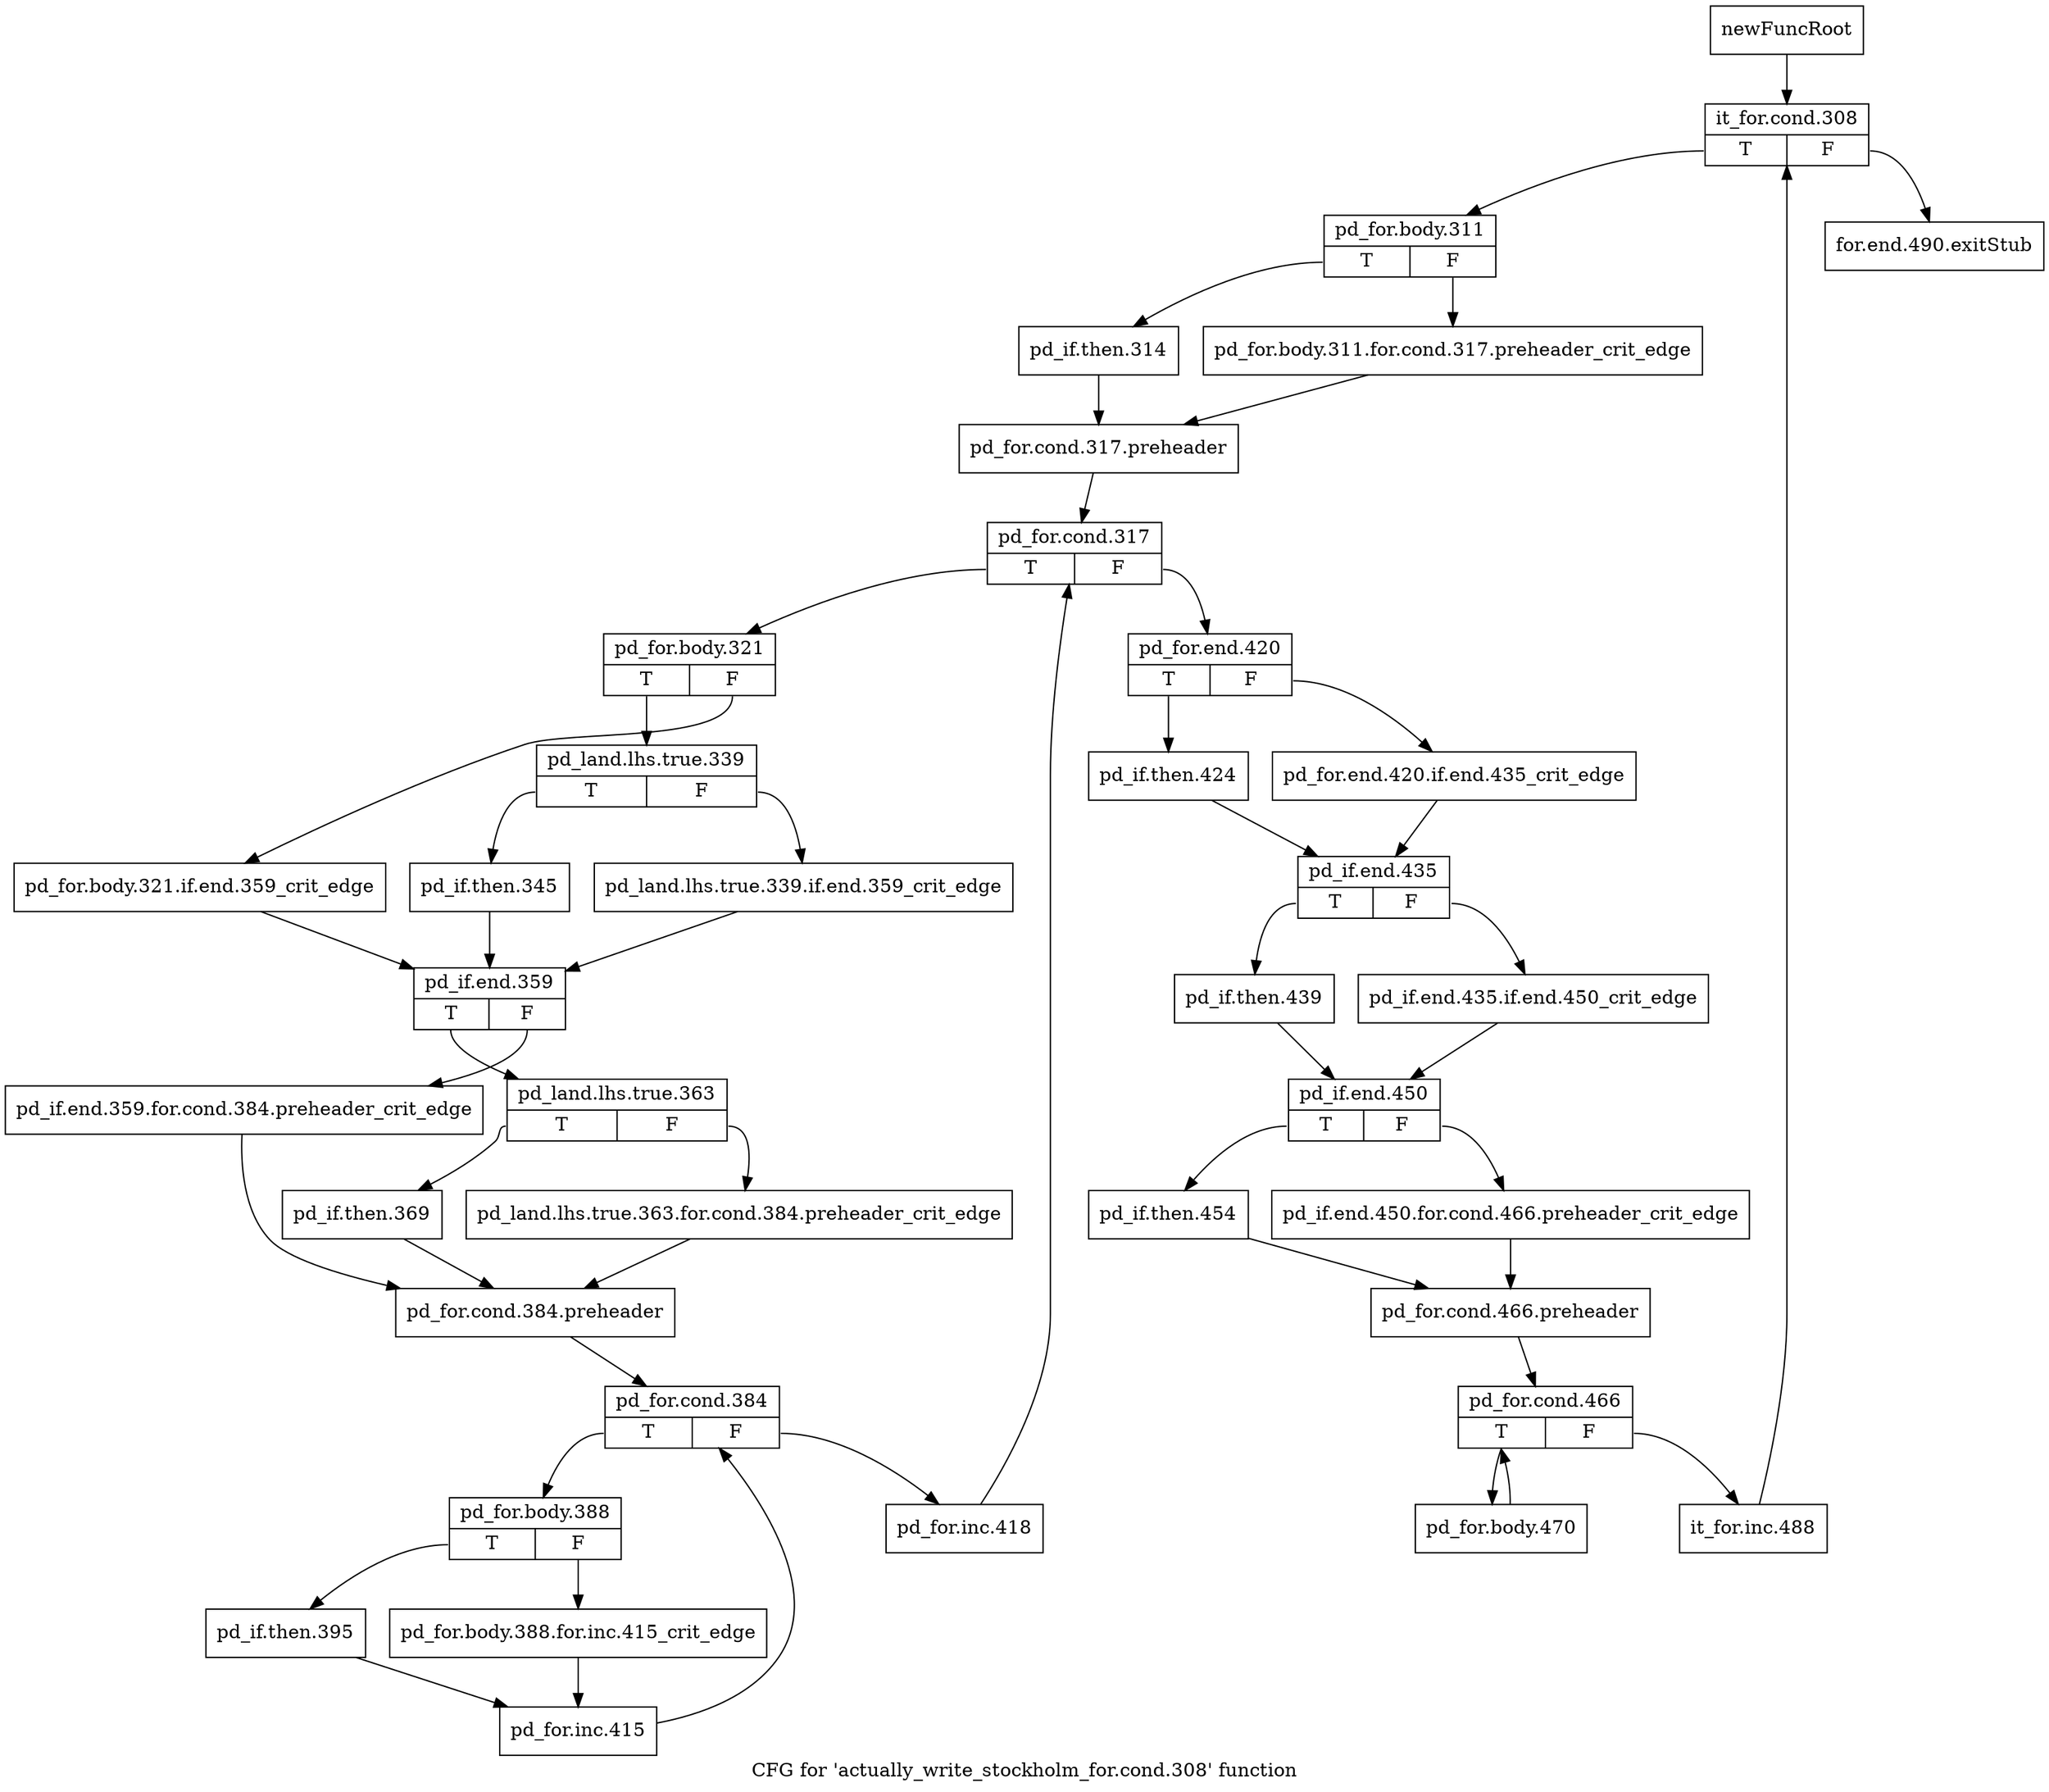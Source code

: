 digraph "CFG for 'actually_write_stockholm_for.cond.308' function" {
	label="CFG for 'actually_write_stockholm_for.cond.308' function";

	Node0x34cb0f0 [shape=record,label="{newFuncRoot}"];
	Node0x34cb0f0 -> Node0x34cb190;
	Node0x34cb140 [shape=record,label="{for.end.490.exitStub}"];
	Node0x34cb190 [shape=record,label="{it_for.cond.308|{<s0>T|<s1>F}}"];
	Node0x34cb190:s0 -> Node0x34cb1e0;
	Node0x34cb190:s1 -> Node0x34cb140;
	Node0x34cb1e0 [shape=record,label="{pd_for.body.311|{<s0>T|<s1>F}}"];
	Node0x34cb1e0:s0 -> Node0x34cb280;
	Node0x34cb1e0:s1 -> Node0x34cb230;
	Node0x34cb230 [shape=record,label="{pd_for.body.311.for.cond.317.preheader_crit_edge}"];
	Node0x34cb230 -> Node0x34cb2d0;
	Node0x34cb280 [shape=record,label="{pd_if.then.314}"];
	Node0x34cb280 -> Node0x34cb2d0;
	Node0x34cb2d0 [shape=record,label="{pd_for.cond.317.preheader}"];
	Node0x34cb2d0 -> Node0x34cb320;
	Node0x34cb320 [shape=record,label="{pd_for.cond.317|{<s0>T|<s1>F}}"];
	Node0x34cb320:s0 -> Node0x34cb780;
	Node0x34cb320:s1 -> Node0x34cb370;
	Node0x34cb370 [shape=record,label="{pd_for.end.420|{<s0>T|<s1>F}}"];
	Node0x34cb370:s0 -> Node0x34cb410;
	Node0x34cb370:s1 -> Node0x34cb3c0;
	Node0x34cb3c0 [shape=record,label="{pd_for.end.420.if.end.435_crit_edge}"];
	Node0x34cb3c0 -> Node0x34cb460;
	Node0x34cb410 [shape=record,label="{pd_if.then.424}"];
	Node0x34cb410 -> Node0x34cb460;
	Node0x34cb460 [shape=record,label="{pd_if.end.435|{<s0>T|<s1>F}}"];
	Node0x34cb460:s0 -> Node0x34cb500;
	Node0x34cb460:s1 -> Node0x34cb4b0;
	Node0x34cb4b0 [shape=record,label="{pd_if.end.435.if.end.450_crit_edge}"];
	Node0x34cb4b0 -> Node0x34cb550;
	Node0x34cb500 [shape=record,label="{pd_if.then.439}"];
	Node0x34cb500 -> Node0x34cb550;
	Node0x34cb550 [shape=record,label="{pd_if.end.450|{<s0>T|<s1>F}}"];
	Node0x34cb550:s0 -> Node0x34cb5f0;
	Node0x34cb550:s1 -> Node0x34cb5a0;
	Node0x34cb5a0 [shape=record,label="{pd_if.end.450.for.cond.466.preheader_crit_edge}"];
	Node0x34cb5a0 -> Node0x34cb640;
	Node0x34cb5f0 [shape=record,label="{pd_if.then.454}"];
	Node0x34cb5f0 -> Node0x34cb640;
	Node0x34cb640 [shape=record,label="{pd_for.cond.466.preheader}"];
	Node0x34cb640 -> Node0x34cb690;
	Node0x34cb690 [shape=record,label="{pd_for.cond.466|{<s0>T|<s1>F}}"];
	Node0x34cb690:s0 -> Node0x34cb730;
	Node0x34cb690:s1 -> Node0x34cb6e0;
	Node0x34cb6e0 [shape=record,label="{it_for.inc.488}"];
	Node0x34cb6e0 -> Node0x34cb190;
	Node0x34cb730 [shape=record,label="{pd_for.body.470}"];
	Node0x34cb730 -> Node0x34cb690;
	Node0x34cb780 [shape=record,label="{pd_for.body.321|{<s0>T|<s1>F}}"];
	Node0x34cb780:s0 -> Node0x34cb820;
	Node0x34cb780:s1 -> Node0x34cb7d0;
	Node0x34cb7d0 [shape=record,label="{pd_for.body.321.if.end.359_crit_edge}"];
	Node0x34cb7d0 -> Node0x34cb910;
	Node0x34cb820 [shape=record,label="{pd_land.lhs.true.339|{<s0>T|<s1>F}}"];
	Node0x34cb820:s0 -> Node0x34cb8c0;
	Node0x34cb820:s1 -> Node0x34cb870;
	Node0x34cb870 [shape=record,label="{pd_land.lhs.true.339.if.end.359_crit_edge}"];
	Node0x34cb870 -> Node0x34cb910;
	Node0x34cb8c0 [shape=record,label="{pd_if.then.345}"];
	Node0x34cb8c0 -> Node0x34cb910;
	Node0x34cb910 [shape=record,label="{pd_if.end.359|{<s0>T|<s1>F}}"];
	Node0x34cb910:s0 -> Node0x34cb9b0;
	Node0x34cb910:s1 -> Node0x34cb960;
	Node0x34cb960 [shape=record,label="{pd_if.end.359.for.cond.384.preheader_crit_edge}"];
	Node0x34cb960 -> Node0x34cbaa0;
	Node0x34cb9b0 [shape=record,label="{pd_land.lhs.true.363|{<s0>T|<s1>F}}"];
	Node0x34cb9b0:s0 -> Node0x34cba50;
	Node0x34cb9b0:s1 -> Node0x34cba00;
	Node0x34cba00 [shape=record,label="{pd_land.lhs.true.363.for.cond.384.preheader_crit_edge}"];
	Node0x34cba00 -> Node0x34cbaa0;
	Node0x34cba50 [shape=record,label="{pd_if.then.369}"];
	Node0x34cba50 -> Node0x34cbaa0;
	Node0x34cbaa0 [shape=record,label="{pd_for.cond.384.preheader}"];
	Node0x34cbaa0 -> Node0x34cbaf0;
	Node0x34cbaf0 [shape=record,label="{pd_for.cond.384|{<s0>T|<s1>F}}"];
	Node0x34cbaf0:s0 -> Node0x34cbb90;
	Node0x34cbaf0:s1 -> Node0x34cbb40;
	Node0x34cbb40 [shape=record,label="{pd_for.inc.418}"];
	Node0x34cbb40 -> Node0x34cb320;
	Node0x34cbb90 [shape=record,label="{pd_for.body.388|{<s0>T|<s1>F}}"];
	Node0x34cbb90:s0 -> Node0x34cbc30;
	Node0x34cbb90:s1 -> Node0x34cbbe0;
	Node0x34cbbe0 [shape=record,label="{pd_for.body.388.for.inc.415_crit_edge}"];
	Node0x34cbbe0 -> Node0x34cbc80;
	Node0x34cbc30 [shape=record,label="{pd_if.then.395}"];
	Node0x34cbc30 -> Node0x34cbc80;
	Node0x34cbc80 [shape=record,label="{pd_for.inc.415}"];
	Node0x34cbc80 -> Node0x34cbaf0;
}
